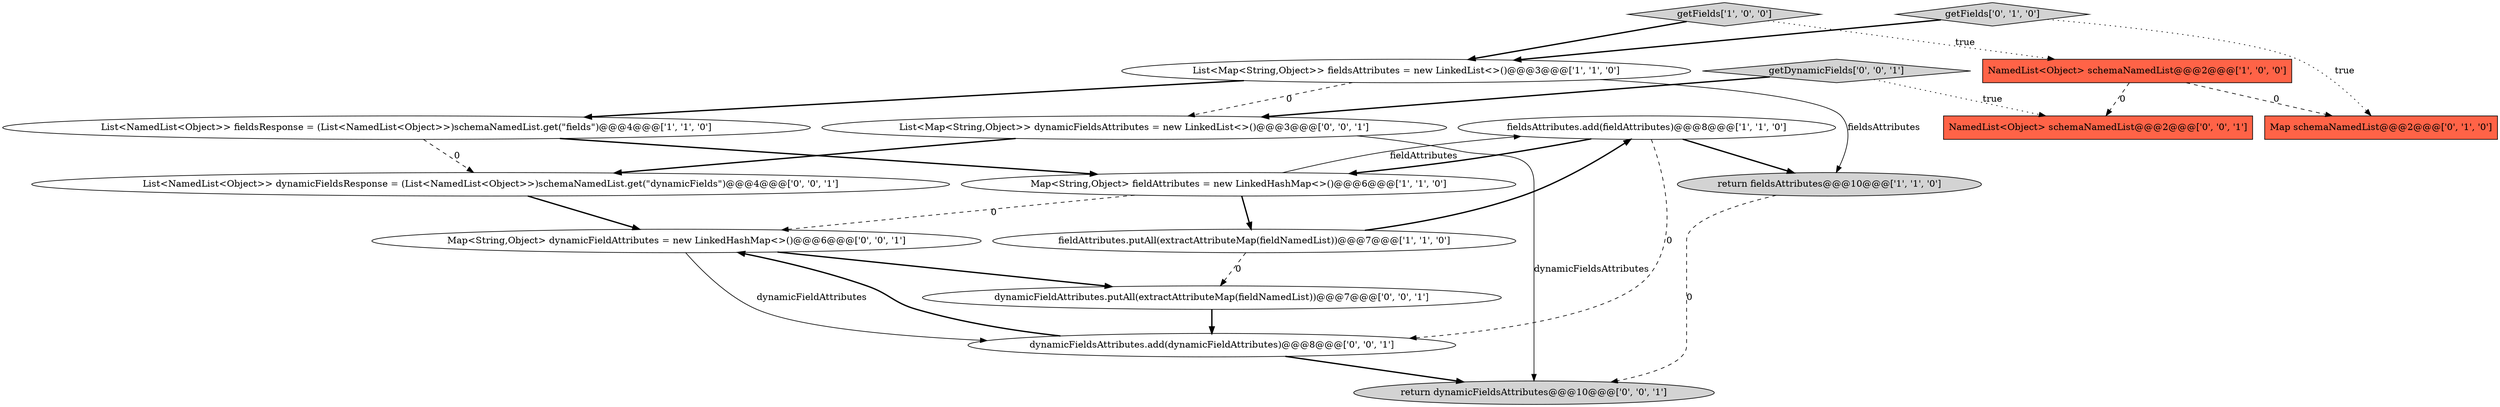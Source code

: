 digraph {
12 [style = filled, label = "List<NamedList<Object>> dynamicFieldsResponse = (List<NamedList<Object>>)schemaNamedList.get(\"dynamicFields\")@@@4@@@['0', '0', '1']", fillcolor = white, shape = ellipse image = "AAA0AAABBB3BBB"];
5 [style = filled, label = "fieldsAttributes.add(fieldAttributes)@@@8@@@['1', '1', '0']", fillcolor = white, shape = ellipse image = "AAA0AAABBB1BBB"];
9 [style = filled, label = "getFields['0', '1', '0']", fillcolor = lightgray, shape = diamond image = "AAA0AAABBB2BBB"];
4 [style = filled, label = "Map<String,Object> fieldAttributes = new LinkedHashMap<>()@@@6@@@['1', '1', '0']", fillcolor = white, shape = ellipse image = "AAA0AAABBB1BBB"];
15 [style = filled, label = "Map<String,Object> dynamicFieldAttributes = new LinkedHashMap<>()@@@6@@@['0', '0', '1']", fillcolor = white, shape = ellipse image = "AAA0AAABBB3BBB"];
11 [style = filled, label = "dynamicFieldAttributes.putAll(extractAttributeMap(fieldNamedList))@@@7@@@['0', '0', '1']", fillcolor = white, shape = ellipse image = "AAA0AAABBB3BBB"];
10 [style = filled, label = "NamedList<Object> schemaNamedList@@@2@@@['0', '0', '1']", fillcolor = tomato, shape = box image = "AAA0AAABBB3BBB"];
13 [style = filled, label = "getDynamicFields['0', '0', '1']", fillcolor = lightgray, shape = diamond image = "AAA0AAABBB3BBB"];
3 [style = filled, label = "List<NamedList<Object>> fieldsResponse = (List<NamedList<Object>>)schemaNamedList.get(\"fields\")@@@4@@@['1', '1', '0']", fillcolor = white, shape = ellipse image = "AAA0AAABBB1BBB"];
8 [style = filled, label = "Map schemaNamedList@@@2@@@['0', '1', '0']", fillcolor = tomato, shape = box image = "AAA1AAABBB2BBB"];
1 [style = filled, label = "return fieldsAttributes@@@10@@@['1', '1', '0']", fillcolor = lightgray, shape = ellipse image = "AAA0AAABBB1BBB"];
0 [style = filled, label = "List<Map<String,Object>> fieldsAttributes = new LinkedList<>()@@@3@@@['1', '1', '0']", fillcolor = white, shape = ellipse image = "AAA0AAABBB1BBB"];
7 [style = filled, label = "NamedList<Object> schemaNamedList@@@2@@@['1', '0', '0']", fillcolor = tomato, shape = box image = "AAA1AAABBB1BBB"];
2 [style = filled, label = "fieldAttributes.putAll(extractAttributeMap(fieldNamedList))@@@7@@@['1', '1', '0']", fillcolor = white, shape = ellipse image = "AAA0AAABBB1BBB"];
14 [style = filled, label = "return dynamicFieldsAttributes@@@10@@@['0', '0', '1']", fillcolor = lightgray, shape = ellipse image = "AAA0AAABBB3BBB"];
16 [style = filled, label = "List<Map<String,Object>> dynamicFieldsAttributes = new LinkedList<>()@@@3@@@['0', '0', '1']", fillcolor = white, shape = ellipse image = "AAA0AAABBB3BBB"];
6 [style = filled, label = "getFields['1', '0', '0']", fillcolor = lightgray, shape = diamond image = "AAA0AAABBB1BBB"];
17 [style = filled, label = "dynamicFieldsAttributes.add(dynamicFieldAttributes)@@@8@@@['0', '0', '1']", fillcolor = white, shape = ellipse image = "AAA0AAABBB3BBB"];
0->3 [style = bold, label=""];
9->0 [style = bold, label=""];
1->14 [style = dashed, label="0"];
16->14 [style = solid, label="dynamicFieldsAttributes"];
15->17 [style = solid, label="dynamicFieldAttributes"];
12->15 [style = bold, label=""];
7->8 [style = dashed, label="0"];
0->16 [style = dashed, label="0"];
6->0 [style = bold, label=""];
4->2 [style = bold, label=""];
13->10 [style = dotted, label="true"];
3->4 [style = bold, label=""];
13->16 [style = bold, label=""];
9->8 [style = dotted, label="true"];
5->1 [style = bold, label=""];
4->5 [style = solid, label="fieldAttributes"];
15->11 [style = bold, label=""];
3->12 [style = dashed, label="0"];
5->17 [style = dashed, label="0"];
17->14 [style = bold, label=""];
0->1 [style = solid, label="fieldsAttributes"];
4->15 [style = dashed, label="0"];
5->4 [style = bold, label=""];
17->15 [style = bold, label=""];
6->7 [style = dotted, label="true"];
11->17 [style = bold, label=""];
7->10 [style = dashed, label="0"];
2->11 [style = dashed, label="0"];
16->12 [style = bold, label=""];
2->5 [style = bold, label=""];
}
